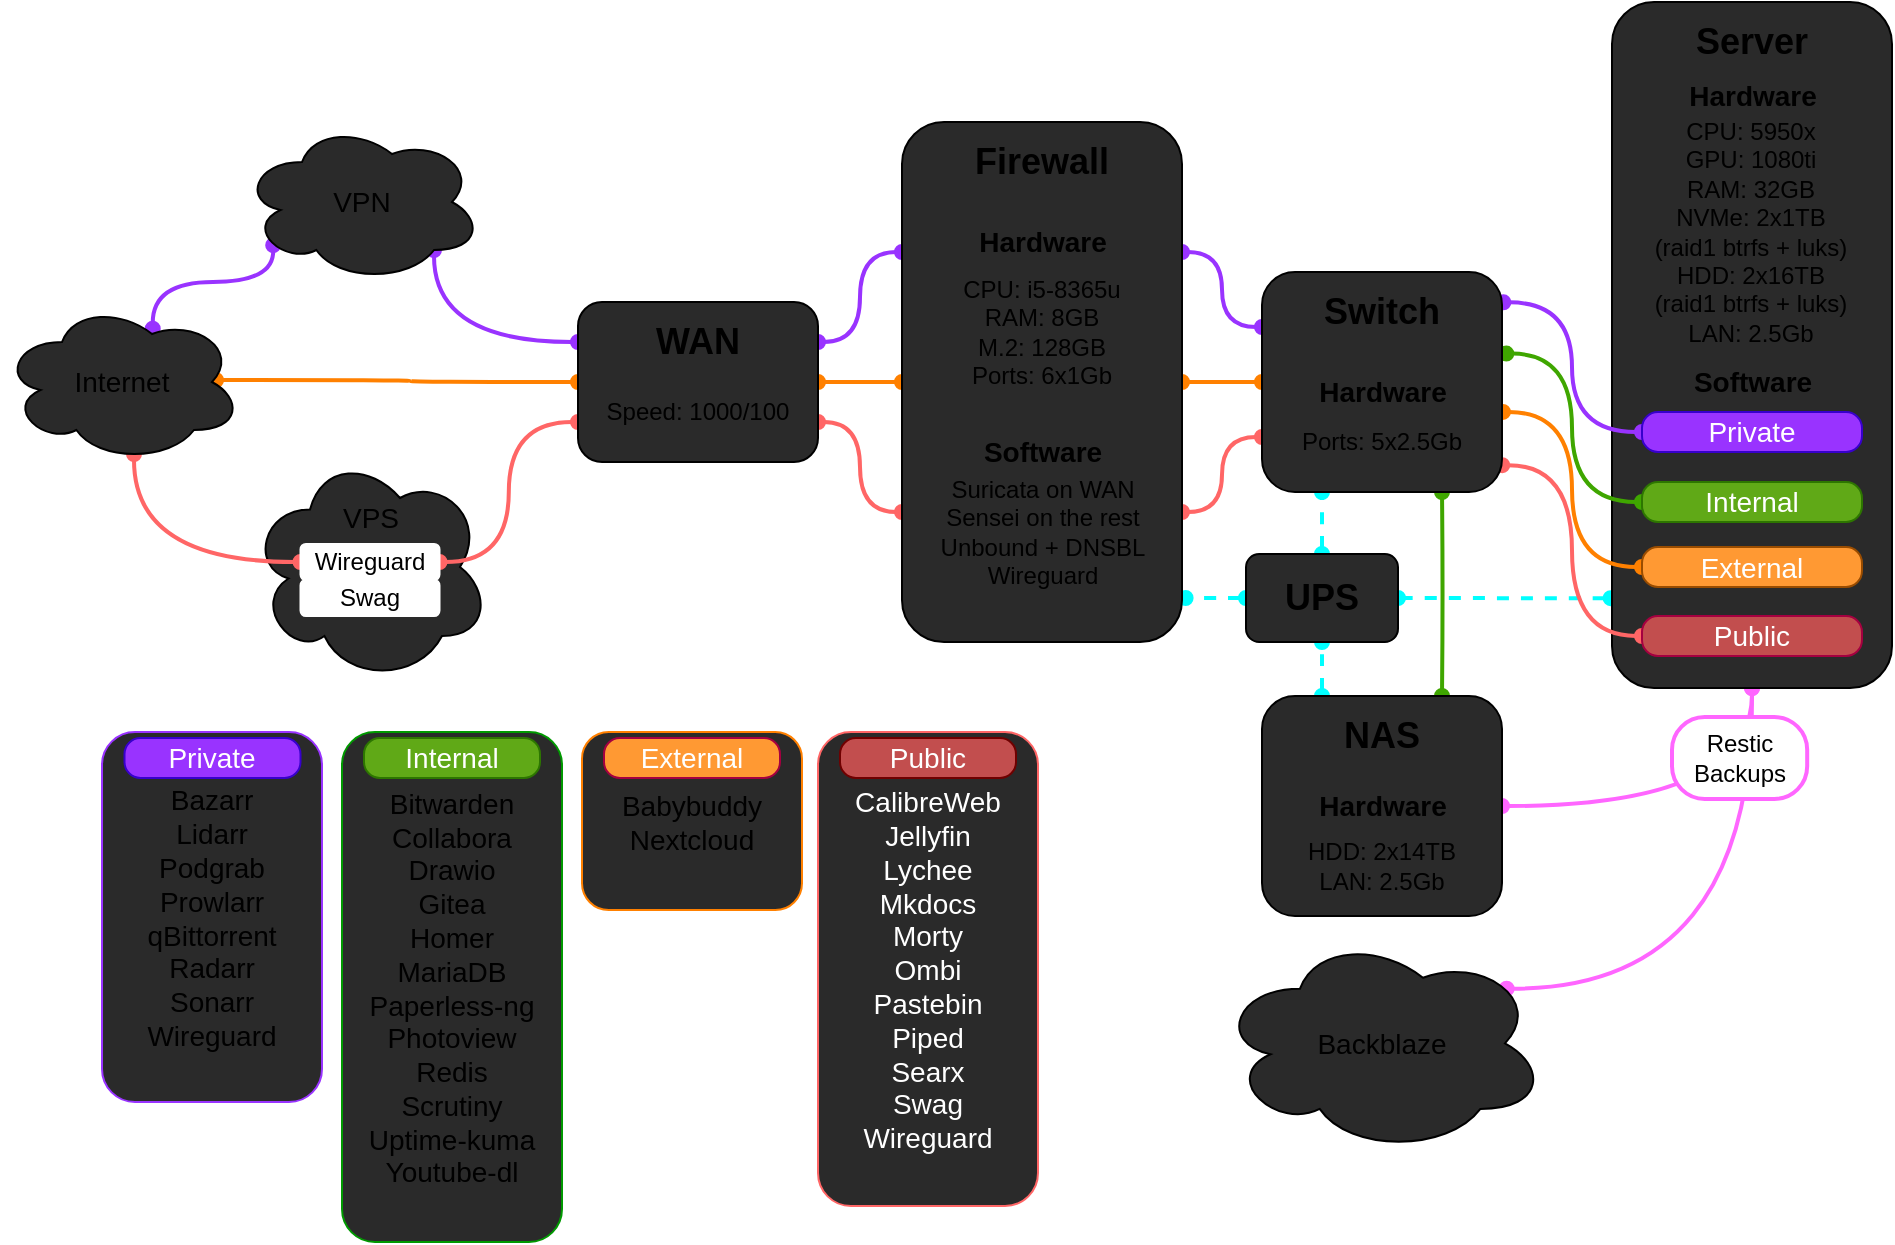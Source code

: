 <mxfile version="14.9.7" type="embed"><diagram id="Vh7ta-_v4MjYHWmh8jMe" name="Page-1"><mxGraphModel dx="1418" dy="721" grid="0" gridSize="10" guides="1" tooltips="1" connect="1" arrows="1" fold="1" page="1" pageScale="1" pageWidth="1100" pageHeight="850" math="0" shadow="0"><root><mxCell id="0"/><mxCell id="1" parent="0"/><mxCell id="101" style="edgeStyle=orthogonalEdgeStyle;curved=1;rounded=0;orthogonalLoop=1;jettySize=auto;html=1;startArrow=oval;startFill=1;strokeWidth=2;fontSize=14;fillColor=#6a00ff;endArrow=oval;endFill=1;entryX=0.5;entryY=1;entryDx=0;entryDy=0;strokeColor=#00FFFF;exitX=0.25;exitY=0;exitDx=0;exitDy=0;dashed=1;" parent="1" source="26" target="83" edge="1"><mxGeometry relative="1" as="geometry"><mxPoint x="724" y="489" as="sourcePoint"/><mxPoint x="748" y="376" as="targetPoint"/></mxGeometry></mxCell><mxCell id="94" style="edgeStyle=orthogonalEdgeStyle;rounded=0;orthogonalLoop=1;jettySize=auto;html=1;startArrow=oval;startFill=1;strokeWidth=2;fontSize=14;fillColor=#d80073;curved=1;entryX=0.5;entryY=1;entryDx=0;entryDy=0;endArrow=oval;endFill=1;exitX=1;exitY=0.5;exitDx=0;exitDy=0;strokeColor=#FF66FF;" parent="1" source="26" target="8" edge="1"><mxGeometry relative="1" as="geometry"><mxPoint x="1025.91" y="629.67" as="sourcePoint"/><mxPoint x="956.03" y="544.25" as="targetPoint"/></mxGeometry></mxCell><mxCell id="95" style="edgeStyle=orthogonalEdgeStyle;rounded=0;orthogonalLoop=1;jettySize=auto;html=1;startArrow=oval;startFill=1;strokeWidth=2;fontSize=14;fillColor=#d80073;curved=1;endArrow=oval;endFill=1;exitX=0.88;exitY=0.25;exitDx=0;exitDy=0;exitPerimeter=0;strokeColor=#FF66FF;" parent="1" source="93" edge="1"><mxGeometry relative="1" as="geometry"><mxPoint x="913" y="551" as="sourcePoint"/><mxPoint x="953" y="464" as="targetPoint"/></mxGeometry></mxCell><mxCell id="91" style="edgeStyle=orthogonalEdgeStyle;curved=1;rounded=0;orthogonalLoop=1;jettySize=auto;html=1;startArrow=oval;startFill=1;strokeWidth=2;fontSize=14;fillColor=#6a00ff;endArrow=oval;endFill=1;exitX=0.5;exitY=0;exitDx=0;exitDy=0;entryX=0.25;entryY=1;entryDx=0;entryDy=0;strokeColor=#00FFFF;dashed=1;" parent="1" source="83" target="14" edge="1"><mxGeometry relative="1" as="geometry"><mxPoint x="723" y="153.0" as="sourcePoint"/><mxPoint x="608" y="191" as="targetPoint"/></mxGeometry></mxCell><mxCell id="90" style="edgeStyle=orthogonalEdgeStyle;curved=1;rounded=0;orthogonalLoop=1;jettySize=auto;html=1;startArrow=oval;startFill=1;strokeWidth=2;fontSize=14;fillColor=#6a00ff;endArrow=oval;endFill=1;exitX=0;exitY=0.5;exitDx=0;exitDy=0;entryX=1.013;entryY=0.916;entryDx=0;entryDy=0;strokeColor=#00FFFF;entryPerimeter=0;dashed=1;" parent="1" source="83" target="2" edge="1"><mxGeometry relative="1" as="geometry"><mxPoint x="698" y="142.049" as="sourcePoint"/><mxPoint x="648" y="115.0" as="targetPoint"/></mxGeometry></mxCell><mxCell id="88" style="edgeStyle=orthogonalEdgeStyle;curved=1;rounded=0;orthogonalLoop=1;jettySize=auto;html=1;startArrow=oval;startFill=1;strokeWidth=2;fontSize=14;fillColor=#6a00ff;endArrow=oval;endFill=1;exitX=-0.005;exitY=0.869;exitDx=0;exitDy=0;exitPerimeter=0;entryX=1;entryY=0.5;entryDx=0;entryDy=0;strokeColor=#00FFFF;dashed=1;" parent="1" source="8" target="83" edge="1"><mxGeometry relative="1" as="geometry"><mxPoint x="902.31" y="211.004" as="sourcePoint"/><mxPoint x="839" y="146" as="targetPoint"/></mxGeometry></mxCell><mxCell id="8" value="" style="rounded=1;whiteSpace=wrap;html=1;fillColor=#2A2A2A;" parent="1" vertex="1"><mxGeometry x="883" y="121" width="140" height="343" as="geometry"/></mxCell><mxCell id="82" style="edgeStyle=orthogonalEdgeStyle;rounded=0;orthogonalLoop=1;jettySize=auto;html=1;startArrow=oval;startFill=1;strokeWidth=2;fontSize=14;fillColor=#d80073;curved=1;entryX=1.004;entryY=0.636;entryDx=0;entryDy=0;endArrow=oval;endFill=1;entryPerimeter=0;exitX=0;exitY=0.5;exitDx=0;exitDy=0;strokeColor=#FF8000;" parent="1" source="81" target="14" edge="1"><mxGeometry relative="1" as="geometry"><mxPoint x="908" y="448" as="sourcePoint"/><mxPoint x="838.12" y="362.58" as="targetPoint"/></mxGeometry></mxCell><mxCell id="50" style="edgeStyle=orthogonalEdgeStyle;curved=1;rounded=0;orthogonalLoop=1;jettySize=auto;html=1;exitX=0;exitY=0.75;exitDx=0;exitDy=0;startArrow=oval;startFill=1;strokeWidth=2;fontSize=14;entryX=1;entryY=0.75;entryDx=0;entryDy=0;fillColor=#d80073;strokeColor=#FF6666;endArrow=oval;endFill=1;" parent="1" source="2" target="20" edge="1"><mxGeometry relative="1" as="geometry"/></mxCell><mxCell id="49" style="edgeStyle=orthogonalEdgeStyle;curved=1;rounded=0;orthogonalLoop=1;jettySize=auto;html=1;entryX=1;entryY=0.75;entryDx=0;entryDy=0;startArrow=oval;startFill=1;strokeWidth=2;fontSize=14;exitX=0;exitY=0.75;exitDx=0;exitDy=0;fillColor=#d80073;strokeColor=#FF6666;endArrow=oval;endFill=1;" parent="1" source="14" target="2" edge="1"><mxGeometry relative="1" as="geometry"/></mxCell><mxCell id="54" style="edgeStyle=orthogonalEdgeStyle;curved=1;rounded=0;orthogonalLoop=1;jettySize=auto;html=1;entryX=1;entryY=0.25;entryDx=0;entryDy=0;startArrow=oval;startFill=1;strokeWidth=2;fontSize=14;exitX=0;exitY=0.25;exitDx=0;exitDy=0;fillColor=#6a00ff;strokeColor=#9933FF;endArrow=oval;endFill=1;" parent="1" source="2" target="20" edge="1"><mxGeometry relative="1" as="geometry"/></mxCell><mxCell id="52" style="edgeStyle=orthogonalEdgeStyle;curved=1;rounded=0;orthogonalLoop=1;jettySize=auto;html=1;entryX=1;entryY=0.25;entryDx=0;entryDy=0;startArrow=oval;startFill=1;strokeWidth=2;fontSize=14;exitX=0;exitY=0.25;exitDx=0;exitDy=0;fillColor=#6a00ff;strokeColor=#9933FF;endArrow=oval;endFill=1;" parent="1" source="14" target="2" edge="1"><mxGeometry relative="1" as="geometry"/></mxCell><mxCell id="48" value="" style="ellipse;shape=cloud;whiteSpace=wrap;html=1;fontSize=14;fillColor=#2A2A2A;" parent="1" vertex="1"><mxGeometry x="202" y="346" width="120" height="115" as="geometry"/></mxCell><mxCell id="76" style="edgeStyle=orthogonalEdgeStyle;curved=1;rounded=0;orthogonalLoop=1;jettySize=auto;html=1;startArrow=oval;startFill=1;strokeWidth=2;fontSize=14;endArrow=oval;endFill=1;strokeColor=#FF8000;" parent="1" source="2" target="14" edge="1"><mxGeometry relative="1" as="geometry"/></mxCell><mxCell id="75" style="edgeStyle=orthogonalEdgeStyle;curved=1;rounded=0;orthogonalLoop=1;jettySize=auto;html=1;entryX=0;entryY=0.5;entryDx=0;entryDy=0;startArrow=oval;startFill=1;strokeWidth=2;fontSize=14;endArrow=oval;endFill=1;strokeColor=#FF8000;" parent="1" source="20" target="2" edge="1"><mxGeometry relative="1" as="geometry"/></mxCell><mxCell id="2" value="" style="rounded=1;whiteSpace=wrap;html=1;fillColor=#2A2A2A;" parent="1" vertex="1"><mxGeometry x="528" y="181" width="140" height="260" as="geometry"/></mxCell><mxCell id="42" style="edgeStyle=orthogonalEdgeStyle;rounded=0;orthogonalLoop=1;jettySize=auto;html=1;entryX=0.75;entryY=1;entryDx=0;entryDy=0;startArrow=oval;startFill=1;fontSize=14;curved=1;strokeWidth=2;endArrow=oval;endFill=1;strokeColor=#3FA600;" parent="1" target="14" edge="1"><mxGeometry relative="1" as="geometry"><mxPoint x="798" y="468" as="sourcePoint"/></mxGeometry></mxCell><mxCell id="57" style="edgeStyle=orthogonalEdgeStyle;curved=1;rounded=0;orthogonalLoop=1;jettySize=auto;html=1;entryX=0.892;entryY=0.488;entryDx=0;entryDy=0;entryPerimeter=0;startArrow=oval;startFill=1;strokeWidth=2;fontSize=14;endArrow=oval;endFill=1;strokeColor=#FF8000;" parent="1" source="20" target="55" edge="1"><mxGeometry relative="1" as="geometry"/></mxCell><mxCell id="58" style="edgeStyle=orthogonalEdgeStyle;curved=1;rounded=0;orthogonalLoop=1;jettySize=auto;html=1;entryX=0.8;entryY=0.8;entryDx=0;entryDy=0;entryPerimeter=0;startArrow=oval;startFill=1;strokeWidth=2;fontSize=14;exitX=0;exitY=0.25;exitDx=0;exitDy=0;fillColor=#6a00ff;strokeColor=#9933FF;endArrow=oval;endFill=1;" parent="1" source="20" target="47" edge="1"><mxGeometry relative="1" as="geometry"/></mxCell><mxCell id="43" style="edgeStyle=orthogonalEdgeStyle;rounded=0;orthogonalLoop=1;jettySize=auto;html=1;entryX=1.018;entryY=0.371;entryDx=0;entryDy=0;startArrow=oval;startFill=1;fontSize=14;fillColor=#60a917;strokeWidth=2;curved=1;strokeColor=#3FA600;endArrow=oval;endFill=1;entryPerimeter=0;" parent="1" source="38" target="14" edge="1"><mxGeometry relative="1" as="geometry"/></mxCell><mxCell id="44" style="edgeStyle=orthogonalEdgeStyle;rounded=0;orthogonalLoop=1;jettySize=auto;html=1;startArrow=oval;startFill=1;strokeWidth=2;fontSize=14;fillColor=#d80073;curved=1;entryX=1.001;entryY=0.878;entryDx=0;entryDy=0;strokeColor=#FF6666;endArrow=oval;endFill=1;entryPerimeter=0;" parent="1" source="39" target="14" edge="1"><mxGeometry relative="1" as="geometry"/></mxCell><mxCell id="45" style="edgeStyle=orthogonalEdgeStyle;curved=1;rounded=0;orthogonalLoop=1;jettySize=auto;html=1;entryX=1.006;entryY=0.138;entryDx=0;entryDy=0;startArrow=oval;startFill=1;strokeWidth=2;fontSize=14;fillColor=#6a00ff;strokeColor=#9933FF;endArrow=oval;endFill=1;entryPerimeter=0;" parent="1" source="40" target="14" edge="1"><mxGeometry relative="1" as="geometry"/></mxCell><mxCell id="61" style="edgeStyle=orthogonalEdgeStyle;curved=1;rounded=0;orthogonalLoop=1;jettySize=auto;html=1;entryX=0.628;entryY=0.167;entryDx=0;entryDy=0;entryPerimeter=0;startArrow=oval;startFill=1;strokeWidth=2;fontSize=14;exitX=0.13;exitY=0.77;exitDx=0;exitDy=0;exitPerimeter=0;fillColor=#6a00ff;strokeColor=#9933FF;endArrow=oval;endFill=1;" parent="1" source="47" target="55" edge="1"><mxGeometry relative="1" as="geometry"><Array as="points"><mxPoint x="214" y="261"/><mxPoint x="153" y="261"/></Array></mxGeometry></mxCell><mxCell id="60" style="edgeStyle=orthogonalEdgeStyle;curved=1;rounded=0;orthogonalLoop=1;jettySize=auto;html=1;entryX=0;entryY=0.5;entryDx=0;entryDy=0;startArrow=oval;startFill=1;strokeWidth=2;fontSize=14;fillColor=#d80073;strokeColor=#FF6666;endArrow=oval;endFill=1;exitX=0.55;exitY=0.95;exitDx=0;exitDy=0;exitPerimeter=0;" parent="1" source="55" target="72" edge="1"><mxGeometry relative="1" as="geometry"><Array as="points"><mxPoint x="144" y="401"/></Array></mxGeometry></mxCell><mxCell id="56" style="edgeStyle=orthogonalEdgeStyle;curved=1;rounded=0;orthogonalLoop=1;jettySize=auto;html=1;entryX=1;entryY=0.5;entryDx=0;entryDy=0;startArrow=oval;startFill=1;strokeWidth=2;fontSize=14;exitX=0;exitY=0.75;exitDx=0;exitDy=0;fillColor=#d80073;strokeColor=#FF6666;endArrow=oval;endFill=1;" parent="1" source="20" target="72" edge="1"><mxGeometry relative="1" as="geometry"/></mxCell><mxCell id="26" value="" style="rounded=1;whiteSpace=wrap;html=1;fillColor=#2A2A2A;" parent="1" vertex="1"><mxGeometry x="708" y="468" width="120" height="110" as="geometry"/></mxCell><mxCell id="70" value="&lt;div&gt;Babybuddy&lt;/div&gt;&lt;div&gt;Nextcloud&lt;/div&gt;" style="rounded=1;whiteSpace=wrap;html=1;fontSize=14;strokeColor=#FF8000;fillColor=#2A2A2A;" parent="1" vertex="1"><mxGeometry x="368" y="486" width="110" height="89" as="geometry"/></mxCell><mxCell id="69" value="Bitwarden&lt;br&gt;Collabora&lt;br&gt;Drawio&lt;br&gt;Gitea&lt;br&gt;Homer&lt;br&gt;MariaDB&lt;br&gt;Paperless-ng&lt;br&gt;Photoview&lt;br&gt;Redis&lt;br&gt;Scrutiny&lt;br&gt;Uptime-kuma&lt;br&gt;Youtube-dl" style="rounded=1;whiteSpace=wrap;html=1;fontSize=14;strokeColor=#009900;fillColor=#2A2A2A;" parent="1" vertex="1"><mxGeometry x="248" y="486" width="110" height="255" as="geometry"/></mxCell><mxCell id="67" value="&lt;div&gt;Bazarr&lt;/div&gt;&lt;div&gt;Lidarr&lt;/div&gt;&lt;div&gt;Podgrab&lt;/div&gt;&lt;div&gt;Prowlarr&lt;/div&gt;&lt;div&gt;qBittorrent&lt;/div&gt;&lt;div&gt;Radarr&lt;/div&gt;&lt;div&gt;Sonarr&lt;/div&gt;&lt;div&gt;Wireguard&lt;/div&gt;" style="rounded=1;whiteSpace=wrap;html=1;fontSize=14;strokeColor=#9933FF;fillColor=#2A2A2A;" parent="1" vertex="1"><mxGeometry x="128" y="486" width="110" height="185" as="geometry"/></mxCell><mxCell id="3" value="Firewall" style="text;html=1;strokeColor=none;fillColor=none;align=center;verticalAlign=middle;whiteSpace=wrap;rounded=0;horizontal=1;fontSize=18;fontStyle=1" parent="1" vertex="1"><mxGeometry x="578" y="191" width="40" height="20" as="geometry"/></mxCell><mxCell id="4" value="CPU: i5-8365u&lt;br&gt;RAM: 8GB&lt;br&gt;M.2: 128GB&lt;br&gt;Ports: 6x1Gb" style="text;html=1;strokeColor=none;fillColor=none;align=center;verticalAlign=middle;whiteSpace=wrap;rounded=0;" parent="1" vertex="1"><mxGeometry x="548" y="251" width="100" height="70" as="geometry"/></mxCell><mxCell id="5" value="Suricata on WAN&lt;br&gt;Sensei on the rest&lt;br&gt;Unbound + DNSBL&lt;br&gt;Wireguard" style="text;html=1;align=center;verticalAlign=middle;resizable=0;points=[];autosize=1;" parent="1" vertex="1"><mxGeometry x="541.5" y="356" width="113" height="60" as="geometry"/></mxCell><mxCell id="6" value="Hardware" style="text;html=1;align=center;verticalAlign=middle;resizable=0;points=[];autosize=1;fontSize=14;fontStyle=1" parent="1" vertex="1"><mxGeometry x="558" y="231" width="80" height="20" as="geometry"/></mxCell><mxCell id="7" value="Software" style="text;html=1;align=center;verticalAlign=middle;resizable=0;points=[];autosize=1;fontSize=14;fontStyle=1" parent="1" vertex="1"><mxGeometry x="563" y="336" width="70" height="20" as="geometry"/></mxCell><mxCell id="9" value="Server" style="text;html=1;strokeColor=none;fillColor=none;align=center;verticalAlign=middle;whiteSpace=wrap;rounded=0;horizontal=1;fontSize=18;fontStyle=1" parent="1" vertex="1"><mxGeometry x="933" y="131" width="40" height="20" as="geometry"/></mxCell><mxCell id="10" value="CPU: 5950x&lt;br&gt;GPU: 1080ti&lt;br&gt;RAM: 32GB&lt;br&gt;NVMe: 2x1TB&lt;br&gt;(raid1 btrfs + luks)&lt;br&gt;&lt;div&gt;HDD: 2x16TB&lt;/div&gt;&lt;div&gt;(raid1 btrfs + luks)&lt;br&gt;&lt;/div&gt;LAN: 2.5Gb" style="text;html=1;strokeColor=none;fillColor=none;align=center;verticalAlign=middle;whiteSpace=wrap;rounded=0;" parent="1" vertex="1"><mxGeometry x="889" y="191" width="127" height="90" as="geometry"/></mxCell><mxCell id="12" value="Hardware" style="text;html=1;align=center;verticalAlign=middle;resizable=0;points=[];autosize=1;fontSize=14;fontStyle=1" parent="1" vertex="1"><mxGeometry x="913" y="158" width="80" height="20" as="geometry"/></mxCell><mxCell id="13" value="Software" style="text;html=1;align=center;verticalAlign=middle;resizable=0;points=[];autosize=1;fontSize=14;fontStyle=1" parent="1" vertex="1"><mxGeometry x="917.5" y="301" width="70" height="20" as="geometry"/></mxCell><mxCell id="14" value="" style="rounded=1;whiteSpace=wrap;html=1;fillColor=#2A2A2A;" parent="1" vertex="1"><mxGeometry x="708" y="256" width="120" height="110" as="geometry"/></mxCell><mxCell id="15" value="Switch" style="text;html=1;strokeColor=none;fillColor=none;align=center;verticalAlign=middle;whiteSpace=wrap;rounded=0;horizontal=1;fontSize=18;fontStyle=1" parent="1" vertex="1"><mxGeometry x="748" y="266" width="40" height="20" as="geometry"/></mxCell><mxCell id="16" value="Ports: 5x2.5Gb" style="text;html=1;strokeColor=none;fillColor=none;align=center;verticalAlign=middle;whiteSpace=wrap;rounded=0;" parent="1" vertex="1"><mxGeometry x="718" y="326" width="100" height="30" as="geometry"/></mxCell><mxCell id="18" value="Hardware" style="text;html=1;align=center;verticalAlign=middle;resizable=0;points=[];autosize=1;fontSize=14;fontStyle=1" parent="1" vertex="1"><mxGeometry x="728" y="306" width="80" height="20" as="geometry"/></mxCell><mxCell id="20" value="" style="rounded=1;whiteSpace=wrap;html=1;fillColor=#2A2A2A;" parent="1" vertex="1"><mxGeometry x="366" y="271" width="120" height="80" as="geometry"/></mxCell><mxCell id="21" value="WAN" style="text;html=1;strokeColor=none;fillColor=none;align=center;verticalAlign=middle;whiteSpace=wrap;rounded=0;horizontal=1;fontSize=18;fontStyle=1" parent="1" vertex="1"><mxGeometry x="406" y="281" width="40" height="20" as="geometry"/></mxCell><mxCell id="22" value="Speed: 1000/100" style="text;html=1;strokeColor=none;fillColor=none;align=center;verticalAlign=middle;whiteSpace=wrap;rounded=0;" parent="1" vertex="1"><mxGeometry x="376" y="311" width="100" height="30" as="geometry"/></mxCell><mxCell id="25" style="edgeStyle=orthogonalEdgeStyle;rounded=0;orthogonalLoop=1;jettySize=auto;html=1;exitX=0.5;exitY=1;exitDx=0;exitDy=0;fontSize=14;" parent="1" edge="1"><mxGeometry relative="1" as="geometry"><mxPoint x="598" y="431" as="sourcePoint"/><mxPoint x="598" y="431" as="targetPoint"/></mxGeometry></mxCell><mxCell id="27" value="NAS" style="text;html=1;strokeColor=none;fillColor=none;align=center;verticalAlign=middle;whiteSpace=wrap;rounded=0;horizontal=1;fontSize=18;fontStyle=1" parent="1" vertex="1"><mxGeometry x="748" y="478" width="40" height="20" as="geometry"/></mxCell><mxCell id="28" value="HDD: 2x14TB&lt;br&gt;LAN: 2.5Gb" style="text;html=1;strokeColor=none;fillColor=none;align=center;verticalAlign=middle;whiteSpace=wrap;rounded=0;" parent="1" vertex="1"><mxGeometry x="718" y="538" width="100" height="30" as="geometry"/></mxCell><mxCell id="30" value="Hardware" style="text;html=1;align=center;verticalAlign=middle;resizable=0;points=[];autosize=1;fontSize=14;fontStyle=1" parent="1" vertex="1"><mxGeometry x="728" y="513" width="80" height="20" as="geometry"/></mxCell><mxCell id="38" value="Internal" style="rounded=1;whiteSpace=wrap;html=1;fontSize=14;fillColor=#60a917;strokeColor=#2D7600;fontColor=#ffffff;arcSize=40;" parent="1" vertex="1"><mxGeometry x="898" y="361" width="110" height="20" as="geometry"/></mxCell><mxCell id="39" value="Public" style="rounded=1;whiteSpace=wrap;html=1;fontSize=14;strokeColor=#A50040;fontColor=#ffffff;fillColor=#C24E4E;arcSize=40;" parent="1" vertex="1"><mxGeometry x="898" y="428" width="110" height="20" as="geometry"/></mxCell><mxCell id="40" value="Private" style="rounded=1;whiteSpace=wrap;html=1;fontSize=14;strokeColor=#3700CC;fontColor=#ffffff;fillColor=#9933FF;arcSize=40;" parent="1" vertex="1"><mxGeometry x="898" y="326" width="110" height="20" as="geometry"/></mxCell><mxCell id="47" value="VPN" style="ellipse;shape=cloud;whiteSpace=wrap;html=1;fontSize=14;fillColor=#2A2A2A;" parent="1" vertex="1"><mxGeometry x="198" y="181" width="120" height="80" as="geometry"/></mxCell><mxCell id="55" value="Internet" style="ellipse;shape=cloud;whiteSpace=wrap;html=1;fontSize=14;fillColor=#2A2A2A;" parent="1" vertex="1"><mxGeometry x="78" y="271" width="120" height="80" as="geometry"/></mxCell><mxCell id="63" value="Private" style="rounded=1;whiteSpace=wrap;html=1;fontSize=14;strokeColor=#3700CC;fontColor=#ffffff;fillColor=#9933FF;arcSize=40;" parent="1" vertex="1"><mxGeometry x="139.25" y="489" width="88" height="20" as="geometry"/></mxCell><mxCell id="64" value="Internal" style="rounded=1;whiteSpace=wrap;html=1;fontSize=14;fillColor=#60a917;strokeColor=#2D7600;fontColor=#ffffff;arcSize=40;" parent="1" vertex="1"><mxGeometry x="259" y="489" width="88" height="20" as="geometry"/></mxCell><mxCell id="66" value="External" style="rounded=1;whiteSpace=wrap;html=1;fontSize=14;strokeColor=#A50040;fontColor=#ffffff;fillColor=#FF9933;arcSize=40;" parent="1" vertex="1"><mxGeometry x="379" y="489" width="88" height="20" as="geometry"/></mxCell><mxCell id="71" value="VPS" style="text;html=1;align=center;verticalAlign=middle;resizable=0;points=[];autosize=1;fontSize=14;" parent="1" vertex="1"><mxGeometry x="243" y="368" width="38" height="21" as="geometry"/></mxCell><mxCell id="72" value="Wireguard" style="rounded=1;whiteSpace=wrap;html=1;fontSize=12;strokeColor=#FFFFFF;" parent="1" vertex="1"><mxGeometry x="227.25" y="392" width="69.5" height="18" as="geometry"/></mxCell><mxCell id="77" value="Swag" style="rounded=1;whiteSpace=wrap;html=1;fontSize=12;strokeColor=#FFFFFF;" parent="1" vertex="1"><mxGeometry x="227.25" y="410" width="69.5" height="18" as="geometry"/></mxCell><mxCell id="78" value="&lt;div&gt;CalibreWeb&lt;/div&gt;&lt;div&gt;Jellyfin&lt;/div&gt;&lt;div&gt;Lychee&lt;/div&gt;&lt;div&gt;Mkdocs&lt;/div&gt;&lt;div&gt;Morty&lt;br&gt;&lt;/div&gt;&lt;div&gt;Ombi&lt;/div&gt;&lt;div&gt;Pastebin&lt;/div&gt;&lt;div&gt;Piped&lt;br&gt;&lt;/div&gt;&lt;div&gt;Searx&lt;br&gt;&lt;/div&gt;&lt;div&gt;Swag&lt;/div&gt;&lt;div&gt;Wireguard&lt;/div&gt;" style="rounded=1;whiteSpace=wrap;html=1;fontSize=14;fontColor=#ffffff;strokeColor=#FF6666;fillColor=#2A2A2A;" parent="1" vertex="1"><mxGeometry x="486" y="486" width="110" height="237" as="geometry"/></mxCell><mxCell id="79" value="Public" style="rounded=1;whiteSpace=wrap;html=1;fontSize=14;strokeColor=#6F0000;fontColor=#ffffff;fillColor=#C24E4E;glass=0;shadow=0;sketch=0;arcSize=40;" parent="1" vertex="1"><mxGeometry x="497" y="489" width="88" height="20" as="geometry"/></mxCell><mxCell id="81" value="External" style="rounded=1;whiteSpace=wrap;html=1;fontSize=14;fontColor=#ffffff;strokeColor=#994C00;fillColor=#FF9933;arcSize=40;" parent="1" vertex="1"><mxGeometry x="898" y="393.5" width="110" height="20" as="geometry"/></mxCell><mxCell id="83" value="" style="rounded=1;whiteSpace=wrap;html=1;fillColor=#2A2A2A;" parent="1" vertex="1"><mxGeometry x="700" y="397" width="76" height="44" as="geometry"/></mxCell><mxCell id="84" value="UPS" style="text;html=1;strokeColor=none;fillColor=none;align=center;verticalAlign=middle;whiteSpace=wrap;rounded=0;horizontal=1;fontSize=18;fontStyle=1" parent="1" vertex="1"><mxGeometry x="718" y="409" width="40" height="20" as="geometry"/></mxCell><mxCell id="93" value="Backblaze" style="ellipse;shape=cloud;whiteSpace=wrap;html=1;fontSize=14;fillColor=#2A2A2A;" parent="1" vertex="1"><mxGeometry x="686" y="587" width="164" height="109.33" as="geometry"/></mxCell><mxCell id="102" value="&lt;div&gt;Restic&lt;/div&gt;&lt;div&gt;Backups&lt;br&gt;&lt;/div&gt;" style="whiteSpace=wrap;html=1;rounded=1;shadow=0;glass=0;sketch=0;strokeColor=#FF66FF;connectable=0;strokeWidth=2;arcSize=40;" vertex="1" parent="1"><mxGeometry x="913" y="478.5" width="67.59" height="41" as="geometry"/></mxCell></root></mxGraphModel></diagram></mxfile>
